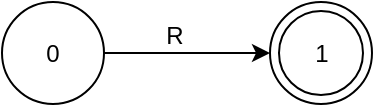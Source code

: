 <mxfile version="21.1.6" type="github">
  <diagram name="第 1 页" id="uB7P6T-O3PmjdQm_OVVY">
    <mxGraphModel dx="464" dy="492" grid="0" gridSize="10" guides="1" tooltips="1" connect="1" arrows="1" fold="1" page="1" pageScale="1" pageWidth="827" pageHeight="1169" math="0" shadow="0">
      <root>
        <mxCell id="0" />
        <mxCell id="1" parent="0" />
        <mxCell id="8bzO6L4Pk_FPj2AIlJsW-3" style="edgeStyle=orthogonalEdgeStyle;rounded=0;orthogonalLoop=1;jettySize=auto;html=1;" edge="1" parent="1" source="8bzO6L4Pk_FPj2AIlJsW-1" target="8bzO6L4Pk_FPj2AIlJsW-2">
          <mxGeometry relative="1" as="geometry" />
        </mxCell>
        <mxCell id="8bzO6L4Pk_FPj2AIlJsW-1" value="0" style="ellipse;whiteSpace=wrap;html=1;aspect=fixed;" vertex="1" parent="1">
          <mxGeometry x="126" y="101" width="51" height="51" as="geometry" />
        </mxCell>
        <mxCell id="8bzO6L4Pk_FPj2AIlJsW-2" value="1" style="ellipse;whiteSpace=wrap;html=1;aspect=fixed;" vertex="1" parent="1">
          <mxGeometry x="260" y="101" width="51" height="51" as="geometry" />
        </mxCell>
        <mxCell id="8bzO6L4Pk_FPj2AIlJsW-5" value="R" style="text;html=1;align=center;verticalAlign=middle;resizable=0;points=[];autosize=1;strokeColor=none;fillColor=none;" vertex="1" parent="1">
          <mxGeometry x="198" y="105" width="27" height="26" as="geometry" />
        </mxCell>
        <mxCell id="8bzO6L4Pk_FPj2AIlJsW-6" value="1" style="ellipse;whiteSpace=wrap;html=1;aspect=fixed;" vertex="1" parent="1">
          <mxGeometry x="264.5" y="105.5" width="42" height="42" as="geometry" />
        </mxCell>
      </root>
    </mxGraphModel>
  </diagram>
</mxfile>
